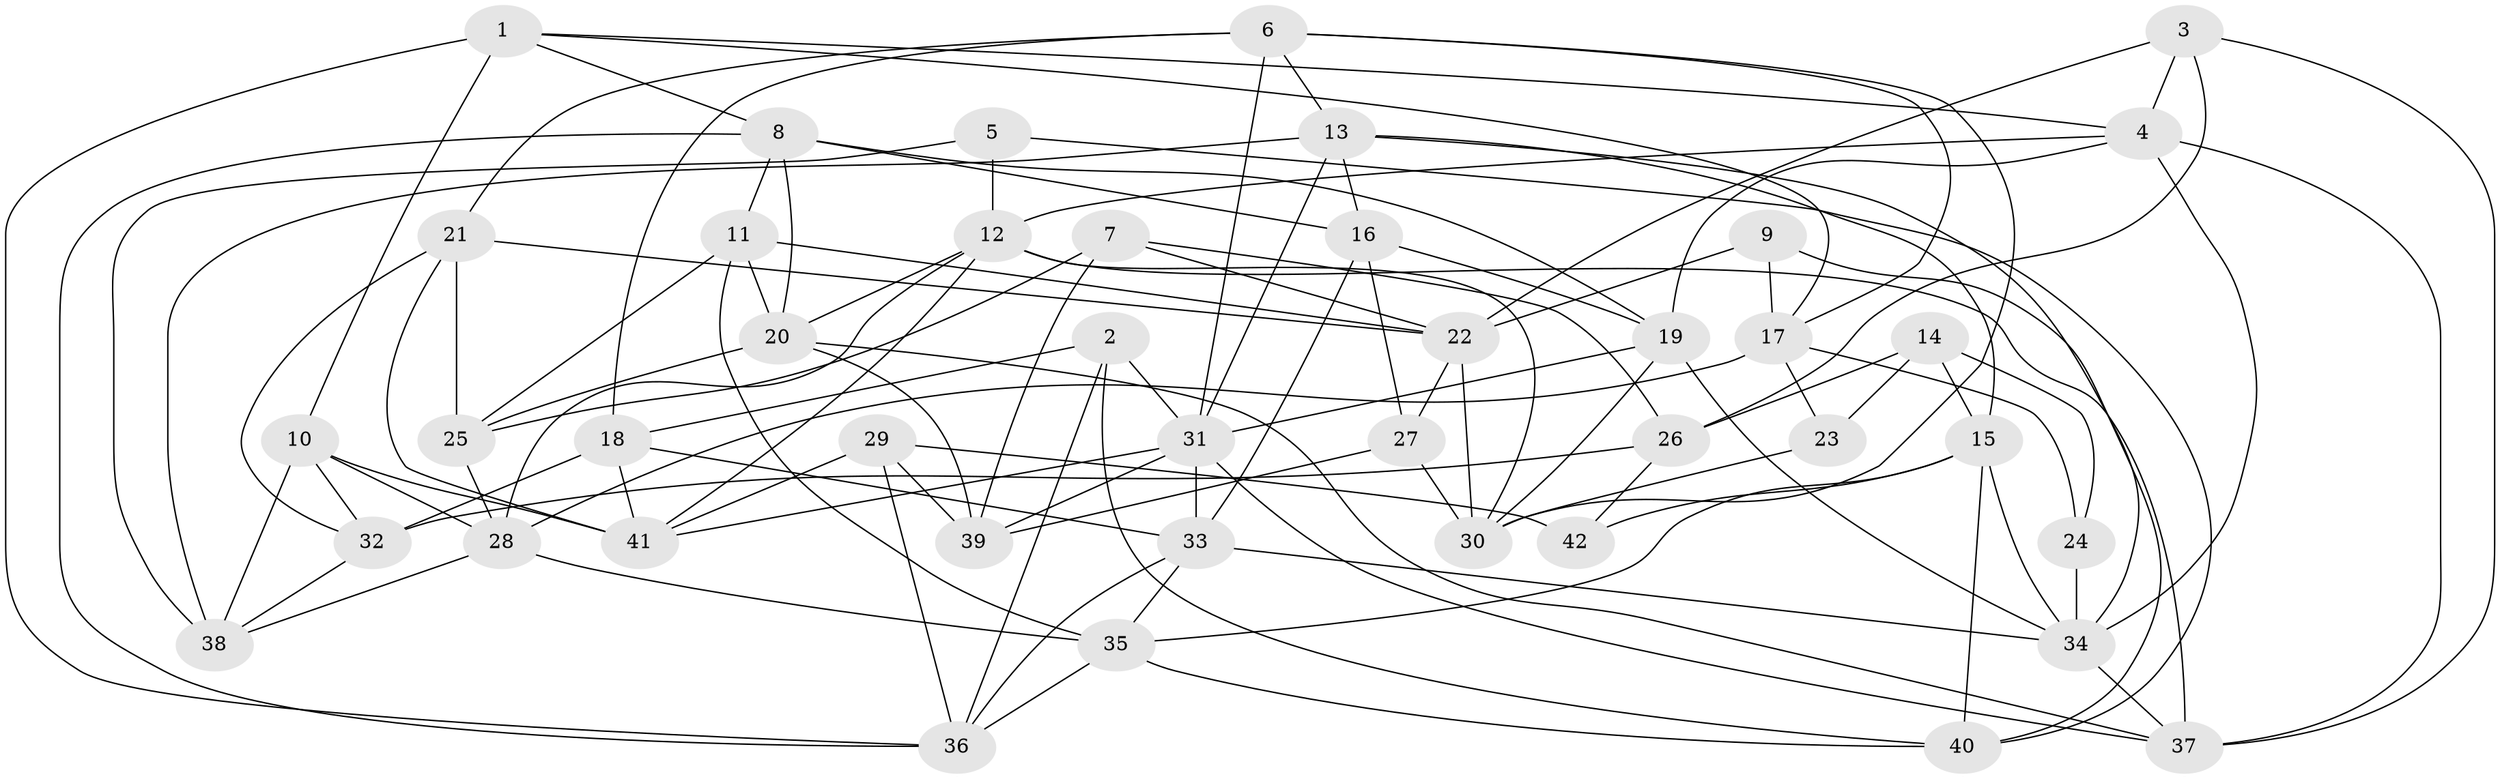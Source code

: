 // original degree distribution, {4: 1.0}
// Generated by graph-tools (version 1.1) at 2025/02/03/09/25 03:02:58]
// undirected, 42 vertices, 109 edges
graph export_dot {
graph [start="1"]
  node [color=gray90,style=filled];
  1;
  2;
  3;
  4;
  5;
  6;
  7;
  8;
  9;
  10;
  11;
  12;
  13;
  14;
  15;
  16;
  17;
  18;
  19;
  20;
  21;
  22;
  23;
  24;
  25;
  26;
  27;
  28;
  29;
  30;
  31;
  32;
  33;
  34;
  35;
  36;
  37;
  38;
  39;
  40;
  41;
  42;
  1 -- 4 [weight=1.0];
  1 -- 8 [weight=1.0];
  1 -- 10 [weight=2.0];
  1 -- 17 [weight=1.0];
  1 -- 36 [weight=1.0];
  2 -- 18 [weight=1.0];
  2 -- 31 [weight=1.0];
  2 -- 36 [weight=1.0];
  2 -- 40 [weight=1.0];
  3 -- 4 [weight=1.0];
  3 -- 22 [weight=1.0];
  3 -- 26 [weight=1.0];
  3 -- 37 [weight=1.0];
  4 -- 12 [weight=1.0];
  4 -- 19 [weight=1.0];
  4 -- 34 [weight=1.0];
  4 -- 37 [weight=1.0];
  5 -- 12 [weight=2.0];
  5 -- 38 [weight=2.0];
  5 -- 40 [weight=2.0];
  6 -- 13 [weight=1.0];
  6 -- 17 [weight=1.0];
  6 -- 18 [weight=1.0];
  6 -- 21 [weight=1.0];
  6 -- 30 [weight=1.0];
  6 -- 31 [weight=1.0];
  7 -- 22 [weight=1.0];
  7 -- 25 [weight=1.0];
  7 -- 26 [weight=1.0];
  7 -- 39 [weight=1.0];
  8 -- 11 [weight=1.0];
  8 -- 16 [weight=1.0];
  8 -- 19 [weight=1.0];
  8 -- 20 [weight=1.0];
  8 -- 36 [weight=1.0];
  9 -- 17 [weight=1.0];
  9 -- 22 [weight=2.0];
  9 -- 40 [weight=1.0];
  10 -- 28 [weight=1.0];
  10 -- 32 [weight=1.0];
  10 -- 38 [weight=1.0];
  10 -- 41 [weight=1.0];
  11 -- 20 [weight=1.0];
  11 -- 22 [weight=2.0];
  11 -- 25 [weight=1.0];
  11 -- 35 [weight=1.0];
  12 -- 20 [weight=1.0];
  12 -- 28 [weight=1.0];
  12 -- 30 [weight=1.0];
  12 -- 37 [weight=1.0];
  12 -- 41 [weight=1.0];
  13 -- 15 [weight=1.0];
  13 -- 16 [weight=1.0];
  13 -- 31 [weight=1.0];
  13 -- 34 [weight=1.0];
  13 -- 38 [weight=1.0];
  14 -- 15 [weight=1.0];
  14 -- 23 [weight=2.0];
  14 -- 24 [weight=1.0];
  14 -- 26 [weight=2.0];
  15 -- 34 [weight=1.0];
  15 -- 35 [weight=1.0];
  15 -- 40 [weight=1.0];
  15 -- 42 [weight=1.0];
  16 -- 19 [weight=1.0];
  16 -- 27 [weight=2.0];
  16 -- 33 [weight=1.0];
  17 -- 23 [weight=1.0];
  17 -- 24 [weight=1.0];
  17 -- 28 [weight=1.0];
  18 -- 32 [weight=2.0];
  18 -- 33 [weight=1.0];
  18 -- 41 [weight=1.0];
  19 -- 30 [weight=1.0];
  19 -- 31 [weight=1.0];
  19 -- 34 [weight=1.0];
  20 -- 25 [weight=1.0];
  20 -- 37 [weight=1.0];
  20 -- 39 [weight=1.0];
  21 -- 22 [weight=1.0];
  21 -- 25 [weight=2.0];
  21 -- 32 [weight=1.0];
  21 -- 41 [weight=1.0];
  22 -- 27 [weight=2.0];
  22 -- 30 [weight=1.0];
  23 -- 30 [weight=1.0];
  24 -- 34 [weight=2.0];
  25 -- 28 [weight=1.0];
  26 -- 32 [weight=1.0];
  26 -- 42 [weight=1.0];
  27 -- 30 [weight=1.0];
  27 -- 39 [weight=1.0];
  28 -- 35 [weight=1.0];
  28 -- 38 [weight=1.0];
  29 -- 36 [weight=1.0];
  29 -- 39 [weight=2.0];
  29 -- 41 [weight=1.0];
  29 -- 42 [weight=2.0];
  31 -- 33 [weight=1.0];
  31 -- 37 [weight=1.0];
  31 -- 39 [weight=1.0];
  31 -- 41 [weight=1.0];
  32 -- 38 [weight=1.0];
  33 -- 34 [weight=1.0];
  33 -- 35 [weight=1.0];
  33 -- 36 [weight=1.0];
  34 -- 37 [weight=1.0];
  35 -- 36 [weight=1.0];
  35 -- 40 [weight=1.0];
}
